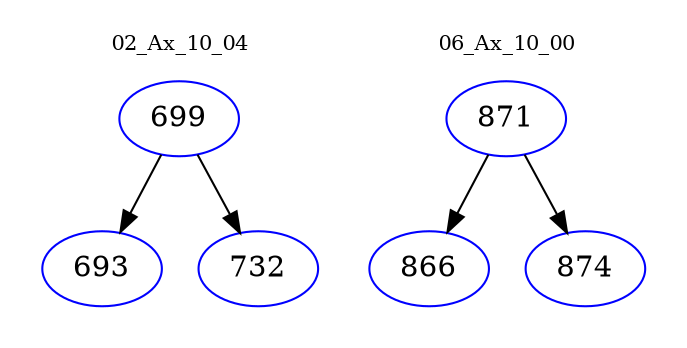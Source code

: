 digraph{
subgraph cluster_0 {
color = white
label = "02_Ax_10_04";
fontsize=10;
T0_699 [label="699", color="blue"]
T0_699 -> T0_693 [color="black"]
T0_693 [label="693", color="blue"]
T0_699 -> T0_732 [color="black"]
T0_732 [label="732", color="blue"]
}
subgraph cluster_1 {
color = white
label = "06_Ax_10_00";
fontsize=10;
T1_871 [label="871", color="blue"]
T1_871 -> T1_866 [color="black"]
T1_866 [label="866", color="blue"]
T1_871 -> T1_874 [color="black"]
T1_874 [label="874", color="blue"]
}
}
